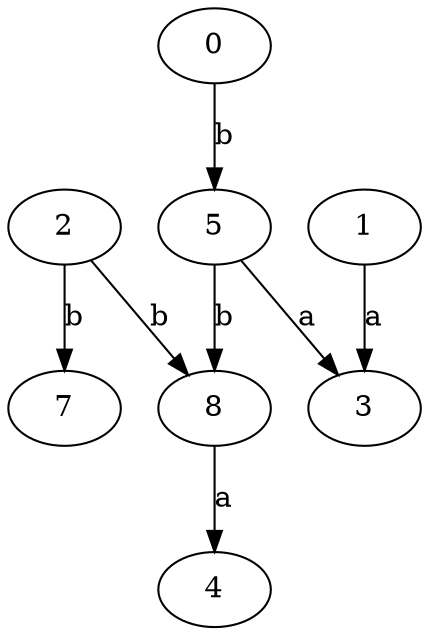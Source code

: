 strict digraph  {
3;
4;
5;
0;
7;
1;
8;
2;
5 -> 3  [label=a];
5 -> 8  [label=b];
0 -> 5  [label=b];
1 -> 3  [label=a];
8 -> 4  [label=a];
2 -> 7  [label=b];
2 -> 8  [label=b];
}
